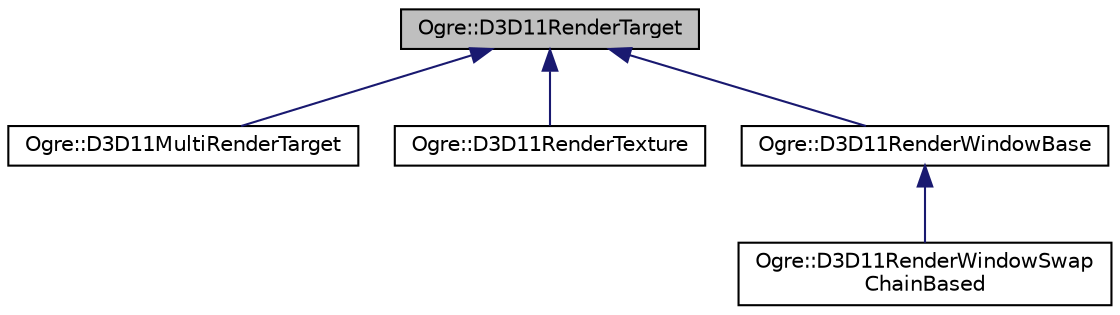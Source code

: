 digraph "Ogre::D3D11RenderTarget"
{
  bgcolor="transparent";
  edge [fontname="Helvetica",fontsize="10",labelfontname="Helvetica",labelfontsize="10"];
  node [fontname="Helvetica",fontsize="10",shape=record];
  Node0 [label="Ogre::D3D11RenderTarget",height=0.2,width=0.4,color="black", fillcolor="grey75", style="filled", fontcolor="black"];
  Node0 -> Node1 [dir="back",color="midnightblue",fontsize="10",style="solid",fontname="Helvetica"];
  Node1 [label="Ogre::D3D11MultiRenderTarget",height=0.2,width=0.4,color="black",URL="$class_ogre_1_1_d3_d11_multi_render_target.html"];
  Node0 -> Node2 [dir="back",color="midnightblue",fontsize="10",style="solid",fontname="Helvetica"];
  Node2 [label="Ogre::D3D11RenderTexture",height=0.2,width=0.4,color="black",URL="$class_ogre_1_1_d3_d11_render_texture.html",tooltip="RenderTexture implementation for D3D11. "];
  Node0 -> Node3 [dir="back",color="midnightblue",fontsize="10",style="solid",fontname="Helvetica"];
  Node3 [label="Ogre::D3D11RenderWindowBase",height=0.2,width=0.4,color="black",URL="$class_ogre_1_1_d3_d11_render_window_base.html"];
  Node3 -> Node4 [dir="back",color="midnightblue",fontsize="10",style="solid",fontname="Helvetica"];
  Node4 [label="Ogre::D3D11RenderWindowSwap\lChainBased",height=0.2,width=0.4,color="black",URL="$class_ogre_1_1_d3_d11_render_window_swap_chain_based.html"];
}
